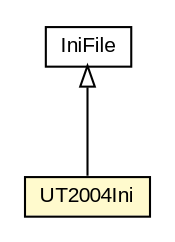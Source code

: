 #!/usr/local/bin/dot
#
# Class diagram 
# Generated by UMLGraph version 5.1 (http://www.umlgraph.org/)
#

digraph G {
	edge [fontname="arial",fontsize=10,labelfontname="arial",labelfontsize=10];
	node [fontname="arial",fontsize=10,shape=plaintext];
	nodesep=0.25;
	ranksep=0.5;
	// cz.cuni.amis.pogamut.ut2004.tournament.UT2004Ini
	c1508 [label=<<table title="cz.cuni.amis.pogamut.ut2004.tournament.UT2004Ini" border="0" cellborder="1" cellspacing="0" cellpadding="2" port="p" bgcolor="lemonChiffon" href="./UT2004Ini.html">
		<tr><td><table border="0" cellspacing="0" cellpadding="1">
<tr><td align="center" balign="center"> UT2004Ini </td></tr>
		</table></td></tr>
		</table>>, fontname="arial", fontcolor="black", fontsize=10.0];
	//cz.cuni.amis.pogamut.ut2004.tournament.UT2004Ini extends cz.cuni.amis.utils.IniFile
	c1526:p -> c1508:p [dir=back,arrowtail=empty];
	// cz.cuni.amis.utils.IniFile
	c1526 [label=<<table title="cz.cuni.amis.utils.IniFile" border="0" cellborder="1" cellspacing="0" cellpadding="2" port="p">
		<tr><td><table border="0" cellspacing="0" cellpadding="1">
<tr><td align="center" balign="center"> IniFile </td></tr>
		</table></td></tr>
		</table>>, fontname="arial", fontcolor="black", fontsize=10.0];
}

